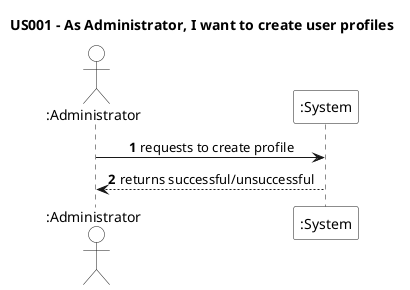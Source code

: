 @startuml

skinparam sequenceMessageAlign center
skinparam actorBackgroundColor white
skinparam participantBackgroundColor white

autonumber

title US001 - As Administrator, I want to create user profiles

actor ":Administrator" as Administrator
participant ":System" as System

Administrator -> System: requests to create profile
Administrator <-- System: returns successful/unsuccessful

@enduml